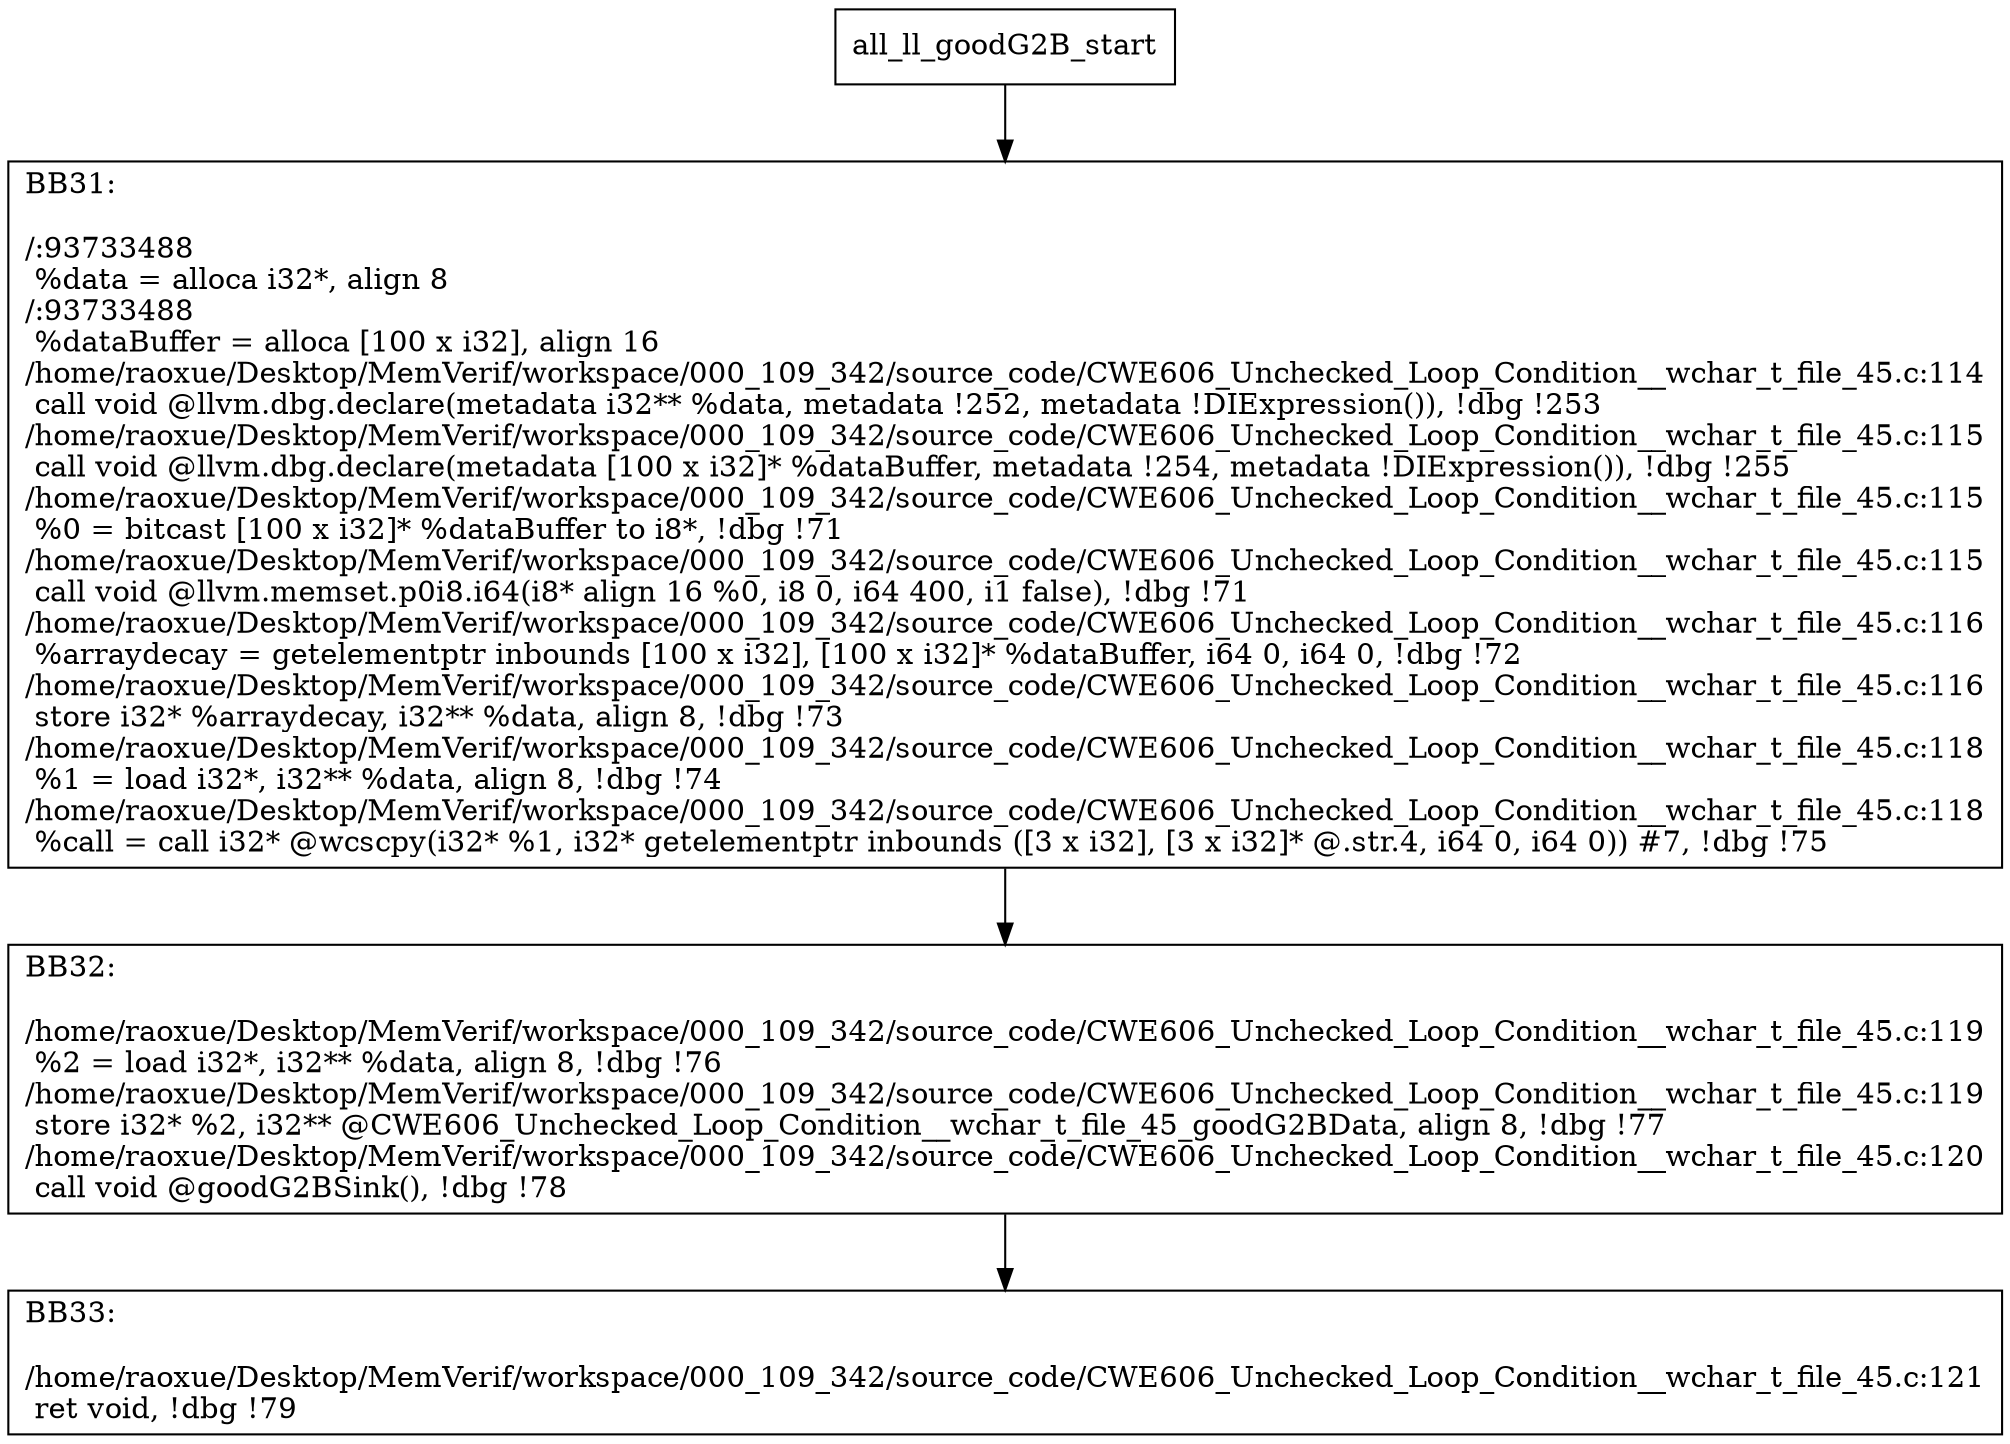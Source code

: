 digraph "CFG for'all_ll_goodG2B' function" {
	BBall_ll_goodG2B_start[shape=record,label="{all_ll_goodG2B_start}"];
	BBall_ll_goodG2B_start-> all_ll_goodG2BBB31;
	all_ll_goodG2BBB31 [shape=record, label="{BB31:\l\l/:93733488\l
  %data = alloca i32*, align 8\l
/:93733488\l
  %dataBuffer = alloca [100 x i32], align 16\l
/home/raoxue/Desktop/MemVerif/workspace/000_109_342/source_code/CWE606_Unchecked_Loop_Condition__wchar_t_file_45.c:114\l
  call void @llvm.dbg.declare(metadata i32** %data, metadata !252, metadata !DIExpression()), !dbg !253\l
/home/raoxue/Desktop/MemVerif/workspace/000_109_342/source_code/CWE606_Unchecked_Loop_Condition__wchar_t_file_45.c:115\l
  call void @llvm.dbg.declare(metadata [100 x i32]* %dataBuffer, metadata !254, metadata !DIExpression()), !dbg !255\l
/home/raoxue/Desktop/MemVerif/workspace/000_109_342/source_code/CWE606_Unchecked_Loop_Condition__wchar_t_file_45.c:115\l
  %0 = bitcast [100 x i32]* %dataBuffer to i8*, !dbg !71\l
/home/raoxue/Desktop/MemVerif/workspace/000_109_342/source_code/CWE606_Unchecked_Loop_Condition__wchar_t_file_45.c:115\l
  call void @llvm.memset.p0i8.i64(i8* align 16 %0, i8 0, i64 400, i1 false), !dbg !71\l
/home/raoxue/Desktop/MemVerif/workspace/000_109_342/source_code/CWE606_Unchecked_Loop_Condition__wchar_t_file_45.c:116\l
  %arraydecay = getelementptr inbounds [100 x i32], [100 x i32]* %dataBuffer, i64 0, i64 0, !dbg !72\l
/home/raoxue/Desktop/MemVerif/workspace/000_109_342/source_code/CWE606_Unchecked_Loop_Condition__wchar_t_file_45.c:116\l
  store i32* %arraydecay, i32** %data, align 8, !dbg !73\l
/home/raoxue/Desktop/MemVerif/workspace/000_109_342/source_code/CWE606_Unchecked_Loop_Condition__wchar_t_file_45.c:118\l
  %1 = load i32*, i32** %data, align 8, !dbg !74\l
/home/raoxue/Desktop/MemVerif/workspace/000_109_342/source_code/CWE606_Unchecked_Loop_Condition__wchar_t_file_45.c:118\l
  %call = call i32* @wcscpy(i32* %1, i32* getelementptr inbounds ([3 x i32], [3 x i32]* @.str.4, i64 0, i64 0)) #7, !dbg !75\l
}"];
	all_ll_goodG2BBB31-> all_ll_goodG2BBB32;
	all_ll_goodG2BBB32 [shape=record, label="{BB32:\l\l/home/raoxue/Desktop/MemVerif/workspace/000_109_342/source_code/CWE606_Unchecked_Loop_Condition__wchar_t_file_45.c:119\l
  %2 = load i32*, i32** %data, align 8, !dbg !76\l
/home/raoxue/Desktop/MemVerif/workspace/000_109_342/source_code/CWE606_Unchecked_Loop_Condition__wchar_t_file_45.c:119\l
  store i32* %2, i32** @CWE606_Unchecked_Loop_Condition__wchar_t_file_45_goodG2BData, align 8, !dbg !77\l
/home/raoxue/Desktop/MemVerif/workspace/000_109_342/source_code/CWE606_Unchecked_Loop_Condition__wchar_t_file_45.c:120\l
  call void @goodG2BSink(), !dbg !78\l
}"];
	all_ll_goodG2BBB32-> all_ll_goodG2BBB33;
	all_ll_goodG2BBB33 [shape=record, label="{BB33:\l\l/home/raoxue/Desktop/MemVerif/workspace/000_109_342/source_code/CWE606_Unchecked_Loop_Condition__wchar_t_file_45.c:121\l
  ret void, !dbg !79\l
}"];
}
